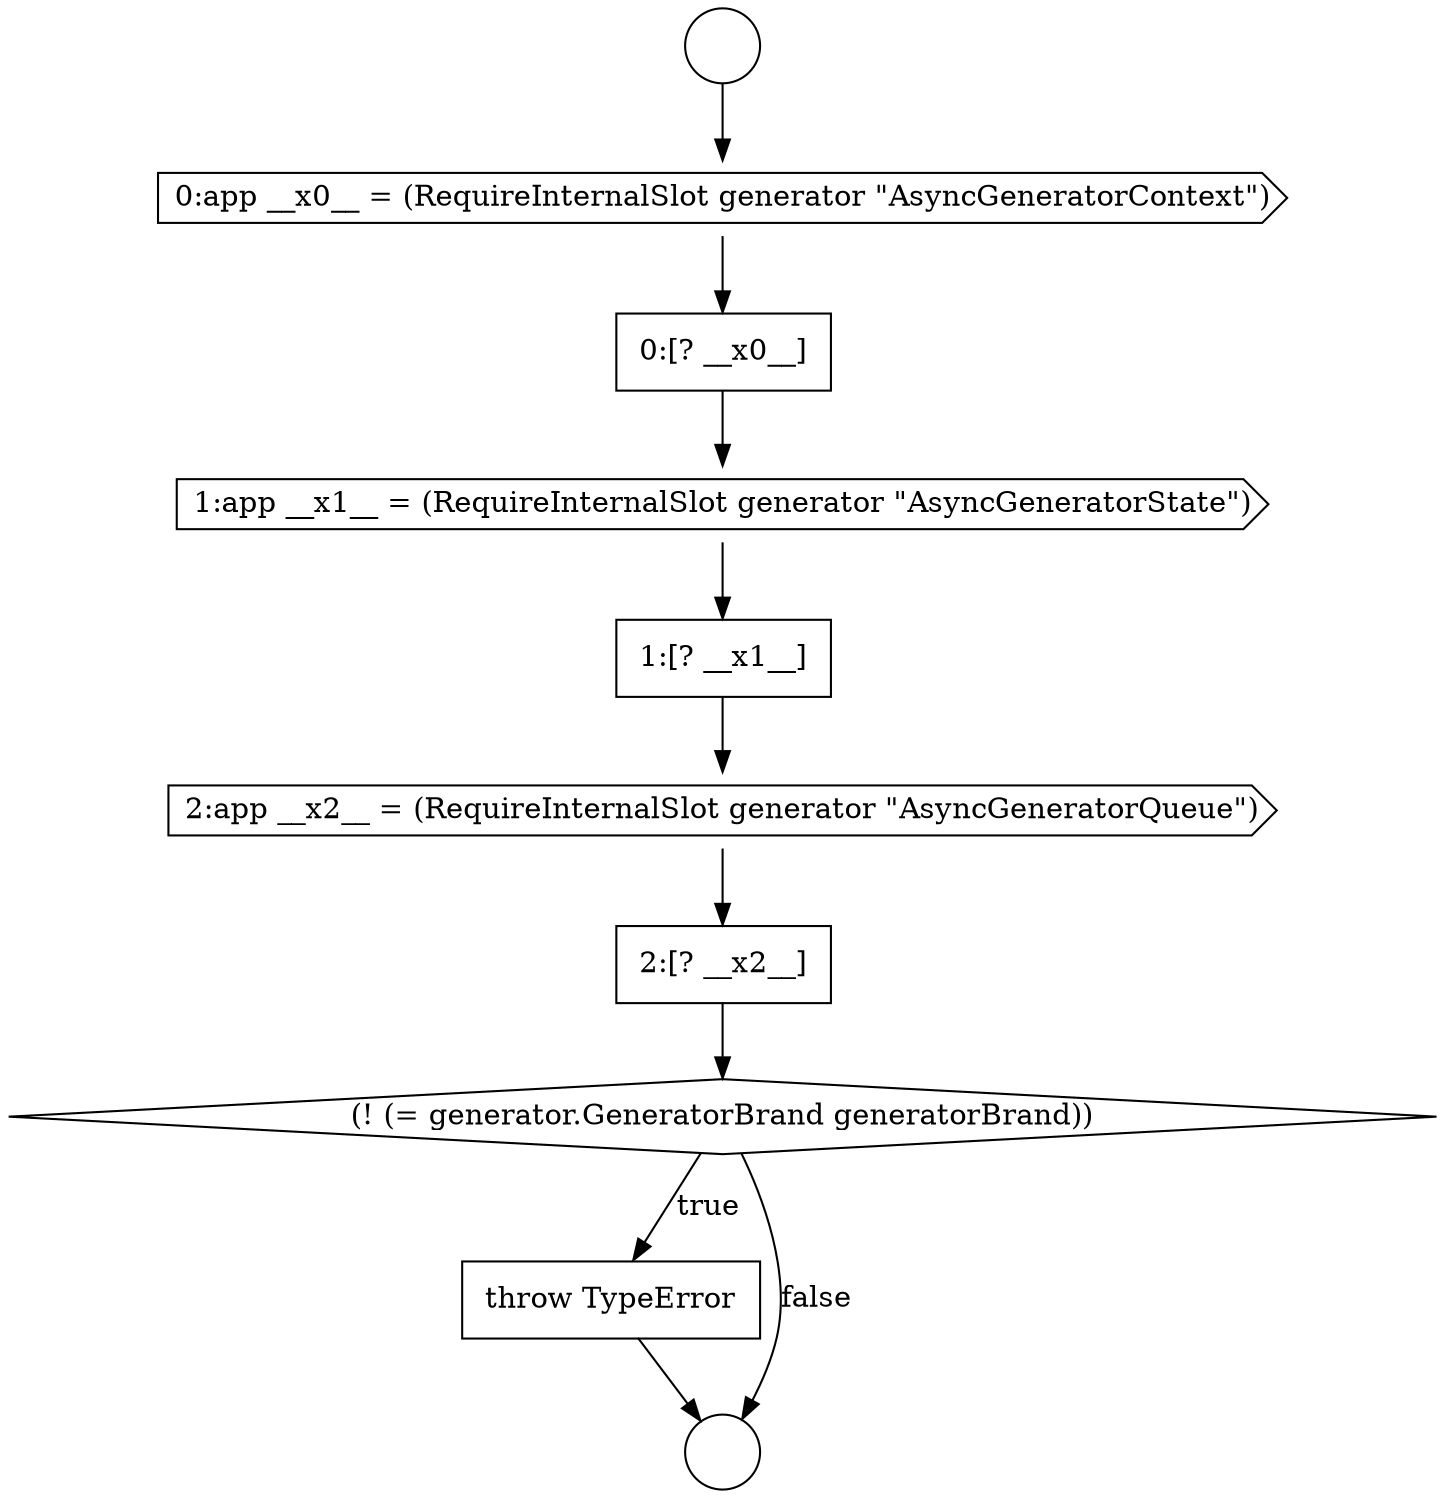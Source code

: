 digraph {
  node19204 [shape=none, margin=0, label=<<font color="black">
    <table border="0" cellborder="1" cellspacing="0" cellpadding="10">
      <tr><td align="left">1:[? __x1__]</td></tr>
    </table>
  </font>> color="black" fillcolor="white" style=filled]
  node19203 [shape=cds, label=<<font color="black">1:app __x1__ = (RequireInternalSlot generator &quot;AsyncGeneratorState&quot;)</font>> color="black" fillcolor="white" style=filled]
  node19202 [shape=none, margin=0, label=<<font color="black">
    <table border="0" cellborder="1" cellspacing="0" cellpadding="10">
      <tr><td align="left">0:[? __x0__]</td></tr>
    </table>
  </font>> color="black" fillcolor="white" style=filled]
  node19208 [shape=none, margin=0, label=<<font color="black">
    <table border="0" cellborder="1" cellspacing="0" cellpadding="10">
      <tr><td align="left">throw TypeError</td></tr>
    </table>
  </font>> color="black" fillcolor="white" style=filled]
  node19199 [shape=circle label=" " color="black" fillcolor="white" style=filled]
  node19200 [shape=circle label=" " color="black" fillcolor="white" style=filled]
  node19206 [shape=none, margin=0, label=<<font color="black">
    <table border="0" cellborder="1" cellspacing="0" cellpadding="10">
      <tr><td align="left">2:[? __x2__]</td></tr>
    </table>
  </font>> color="black" fillcolor="white" style=filled]
  node19201 [shape=cds, label=<<font color="black">0:app __x0__ = (RequireInternalSlot generator &quot;AsyncGeneratorContext&quot;)</font>> color="black" fillcolor="white" style=filled]
  node19205 [shape=cds, label=<<font color="black">2:app __x2__ = (RequireInternalSlot generator &quot;AsyncGeneratorQueue&quot;)</font>> color="black" fillcolor="white" style=filled]
  node19207 [shape=diamond, label=<<font color="black">(! (= generator.GeneratorBrand generatorBrand))</font>> color="black" fillcolor="white" style=filled]
  node19208 -> node19200 [ color="black"]
  node19203 -> node19204 [ color="black"]
  node19204 -> node19205 [ color="black"]
  node19199 -> node19201 [ color="black"]
  node19207 -> node19208 [label=<<font color="black">true</font>> color="black"]
  node19207 -> node19200 [label=<<font color="black">false</font>> color="black"]
  node19205 -> node19206 [ color="black"]
  node19201 -> node19202 [ color="black"]
  node19206 -> node19207 [ color="black"]
  node19202 -> node19203 [ color="black"]
}
